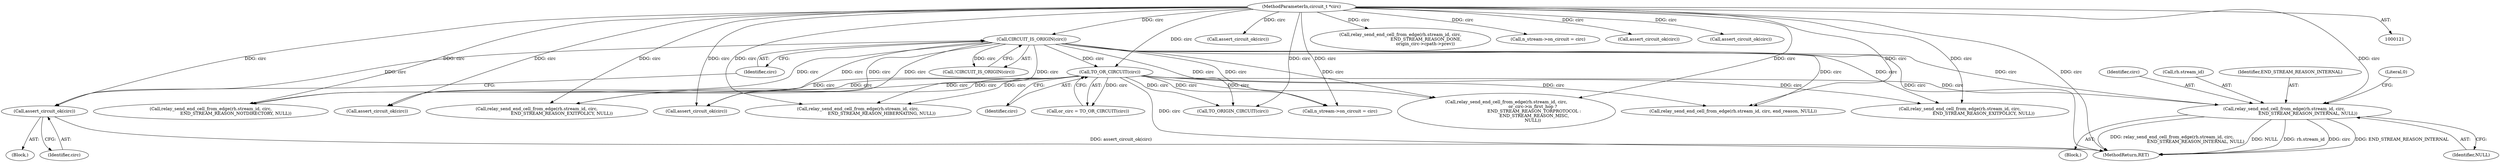 digraph "1_tor_79b59a2dfcb68897ee89d98587d09e55f07e68d7@API" {
"1000369" [label="(Call,relay_send_end_cell_from_edge(rh.stream_id, circ,\n                                  END_STREAM_REASON_INTERNAL, NULL))"];
"1000157" [label="(Call,TO_OR_CIRCUIT(circ))"];
"1000153" [label="(Call,CIRCUIT_IS_ORIGIN(circ))"];
"1000149" [label="(Call,assert_circuit_ok(circ))"];
"1000123" [label="(MethodParameterIn,circuit_t *circ)"];
"1000150" [label="(Identifier,circ)"];
"1000697" [label="(MethodReturn,RET)"];
"1000329" [label="(Call,relay_send_end_cell_from_edge(rh.stream_id, circ,\n                                    END_STREAM_REASON_NOTDIRECTORY, NULL))"];
"1000692" [label="(Call,assert_circuit_ok(circ))"];
"1000153" [label="(Call,CIRCUIT_IS_ORIGIN(circ))"];
"1000226" [label="(Call,relay_send_end_cell_from_edge(rh.stream_id, circ, end_reason, NULL))"];
"1000377" [label="(Literal,0)"];
"1000124" [label="(Block,)"];
"1000154" [label="(Identifier,circ)"];
"1000579" [label="(Call,assert_circuit_ok(circ))"];
"1000158" [label="(Identifier,circ)"];
"1000189" [label="(Call,relay_send_end_cell_from_edge(rh.stream_id, circ,\n                                  END_STREAM_REASON_EXITPOLICY, NULL))"];
"1000398" [label="(Call,relay_send_end_cell_from_edge(rh.stream_id, circ,\n                                    END_STREAM_REASON_EXITPOLICY, NULL))"];
"1000155" [label="(Call,or_circ = TO_OR_CIRCUIT(circ))"];
"1000522" [label="(Call,relay_send_end_cell_from_edge(rh.stream_id, circ,\n                                     END_STREAM_REASON_DONE,\n                                    origin_circ->cpath->prev))"];
"1000123" [label="(MethodParameterIn,circuit_t *circ)"];
"1000375" [label="(Identifier,NULL)"];
"1000569" [label="(Call,n_stream->on_circuit = circ)"];
"1000369" [label="(Call,relay_send_end_cell_from_edge(rh.stream_id, circ,\n                                  END_STREAM_REASON_INTERNAL, NULL))"];
"1000501" [label="(Call,assert_circuit_ok(circ))"];
"1000548" [label="(Call,assert_circuit_ok(circ))"];
"1000373" [label="(Identifier,circ)"];
"1000360" [label="(Block,)"];
"1000157" [label="(Call,TO_OR_CIRCUIT(circ))"];
"1000673" [label="(Call,assert_circuit_ok(circ))"];
"1000614" [label="(Call,relay_send_end_cell_from_edge(rh.stream_id, circ,\n                                  END_STREAM_REASON_HIBERNATING, NULL))"];
"1000149" [label="(Call,assert_circuit_ok(circ))"];
"1000470" [label="(Call,TO_ORIGIN_CIRCUIT(circ))"];
"1000294" [label="(Call,relay_send_end_cell_from_edge(rh.stream_id, circ,\n                                      or_circ->is_first_hop ?\n                                        END_STREAM_REASON_TORPROTOCOL :\n                                        END_STREAM_REASON_MISC,\n                                      NULL))"];
"1000370" [label="(Call,rh.stream_id)"];
"1000626" [label="(Call,n_stream->on_circuit = circ)"];
"1000374" [label="(Identifier,END_STREAM_REASON_INTERNAL)"];
"1000152" [label="(Call,!CIRCUIT_IS_ORIGIN(circ))"];
"1000369" -> "1000360"  [label="AST: "];
"1000369" -> "1000375"  [label="CFG: "];
"1000370" -> "1000369"  [label="AST: "];
"1000373" -> "1000369"  [label="AST: "];
"1000374" -> "1000369"  [label="AST: "];
"1000375" -> "1000369"  [label="AST: "];
"1000377" -> "1000369"  [label="CFG: "];
"1000369" -> "1000697"  [label="DDG: relay_send_end_cell_from_edge(rh.stream_id, circ,\n                                  END_STREAM_REASON_INTERNAL, NULL)"];
"1000369" -> "1000697"  [label="DDG: NULL"];
"1000369" -> "1000697"  [label="DDG: rh.stream_id"];
"1000369" -> "1000697"  [label="DDG: circ"];
"1000369" -> "1000697"  [label="DDG: END_STREAM_REASON_INTERNAL"];
"1000157" -> "1000369"  [label="DDG: circ"];
"1000153" -> "1000369"  [label="DDG: circ"];
"1000123" -> "1000369"  [label="DDG: circ"];
"1000157" -> "1000155"  [label="AST: "];
"1000157" -> "1000158"  [label="CFG: "];
"1000158" -> "1000157"  [label="AST: "];
"1000155" -> "1000157"  [label="CFG: "];
"1000157" -> "1000697"  [label="DDG: circ"];
"1000157" -> "1000155"  [label="DDG: circ"];
"1000153" -> "1000157"  [label="DDG: circ"];
"1000123" -> "1000157"  [label="DDG: circ"];
"1000157" -> "1000189"  [label="DDG: circ"];
"1000157" -> "1000226"  [label="DDG: circ"];
"1000157" -> "1000294"  [label="DDG: circ"];
"1000157" -> "1000329"  [label="DDG: circ"];
"1000157" -> "1000398"  [label="DDG: circ"];
"1000157" -> "1000470"  [label="DDG: circ"];
"1000157" -> "1000614"  [label="DDG: circ"];
"1000157" -> "1000626"  [label="DDG: circ"];
"1000157" -> "1000673"  [label="DDG: circ"];
"1000157" -> "1000692"  [label="DDG: circ"];
"1000153" -> "1000152"  [label="AST: "];
"1000153" -> "1000154"  [label="CFG: "];
"1000154" -> "1000153"  [label="AST: "];
"1000152" -> "1000153"  [label="CFG: "];
"1000153" -> "1000697"  [label="DDG: circ"];
"1000153" -> "1000152"  [label="DDG: circ"];
"1000149" -> "1000153"  [label="DDG: circ"];
"1000123" -> "1000153"  [label="DDG: circ"];
"1000153" -> "1000189"  [label="DDG: circ"];
"1000153" -> "1000226"  [label="DDG: circ"];
"1000153" -> "1000294"  [label="DDG: circ"];
"1000153" -> "1000329"  [label="DDG: circ"];
"1000153" -> "1000398"  [label="DDG: circ"];
"1000153" -> "1000470"  [label="DDG: circ"];
"1000153" -> "1000614"  [label="DDG: circ"];
"1000153" -> "1000626"  [label="DDG: circ"];
"1000153" -> "1000673"  [label="DDG: circ"];
"1000153" -> "1000692"  [label="DDG: circ"];
"1000149" -> "1000124"  [label="AST: "];
"1000149" -> "1000150"  [label="CFG: "];
"1000150" -> "1000149"  [label="AST: "];
"1000154" -> "1000149"  [label="CFG: "];
"1000149" -> "1000697"  [label="DDG: assert_circuit_ok(circ)"];
"1000123" -> "1000149"  [label="DDG: circ"];
"1000123" -> "1000121"  [label="AST: "];
"1000123" -> "1000697"  [label="DDG: circ"];
"1000123" -> "1000189"  [label="DDG: circ"];
"1000123" -> "1000226"  [label="DDG: circ"];
"1000123" -> "1000294"  [label="DDG: circ"];
"1000123" -> "1000329"  [label="DDG: circ"];
"1000123" -> "1000398"  [label="DDG: circ"];
"1000123" -> "1000470"  [label="DDG: circ"];
"1000123" -> "1000501"  [label="DDG: circ"];
"1000123" -> "1000522"  [label="DDG: circ"];
"1000123" -> "1000548"  [label="DDG: circ"];
"1000123" -> "1000569"  [label="DDG: circ"];
"1000123" -> "1000579"  [label="DDG: circ"];
"1000123" -> "1000614"  [label="DDG: circ"];
"1000123" -> "1000626"  [label="DDG: circ"];
"1000123" -> "1000673"  [label="DDG: circ"];
"1000123" -> "1000692"  [label="DDG: circ"];
}
